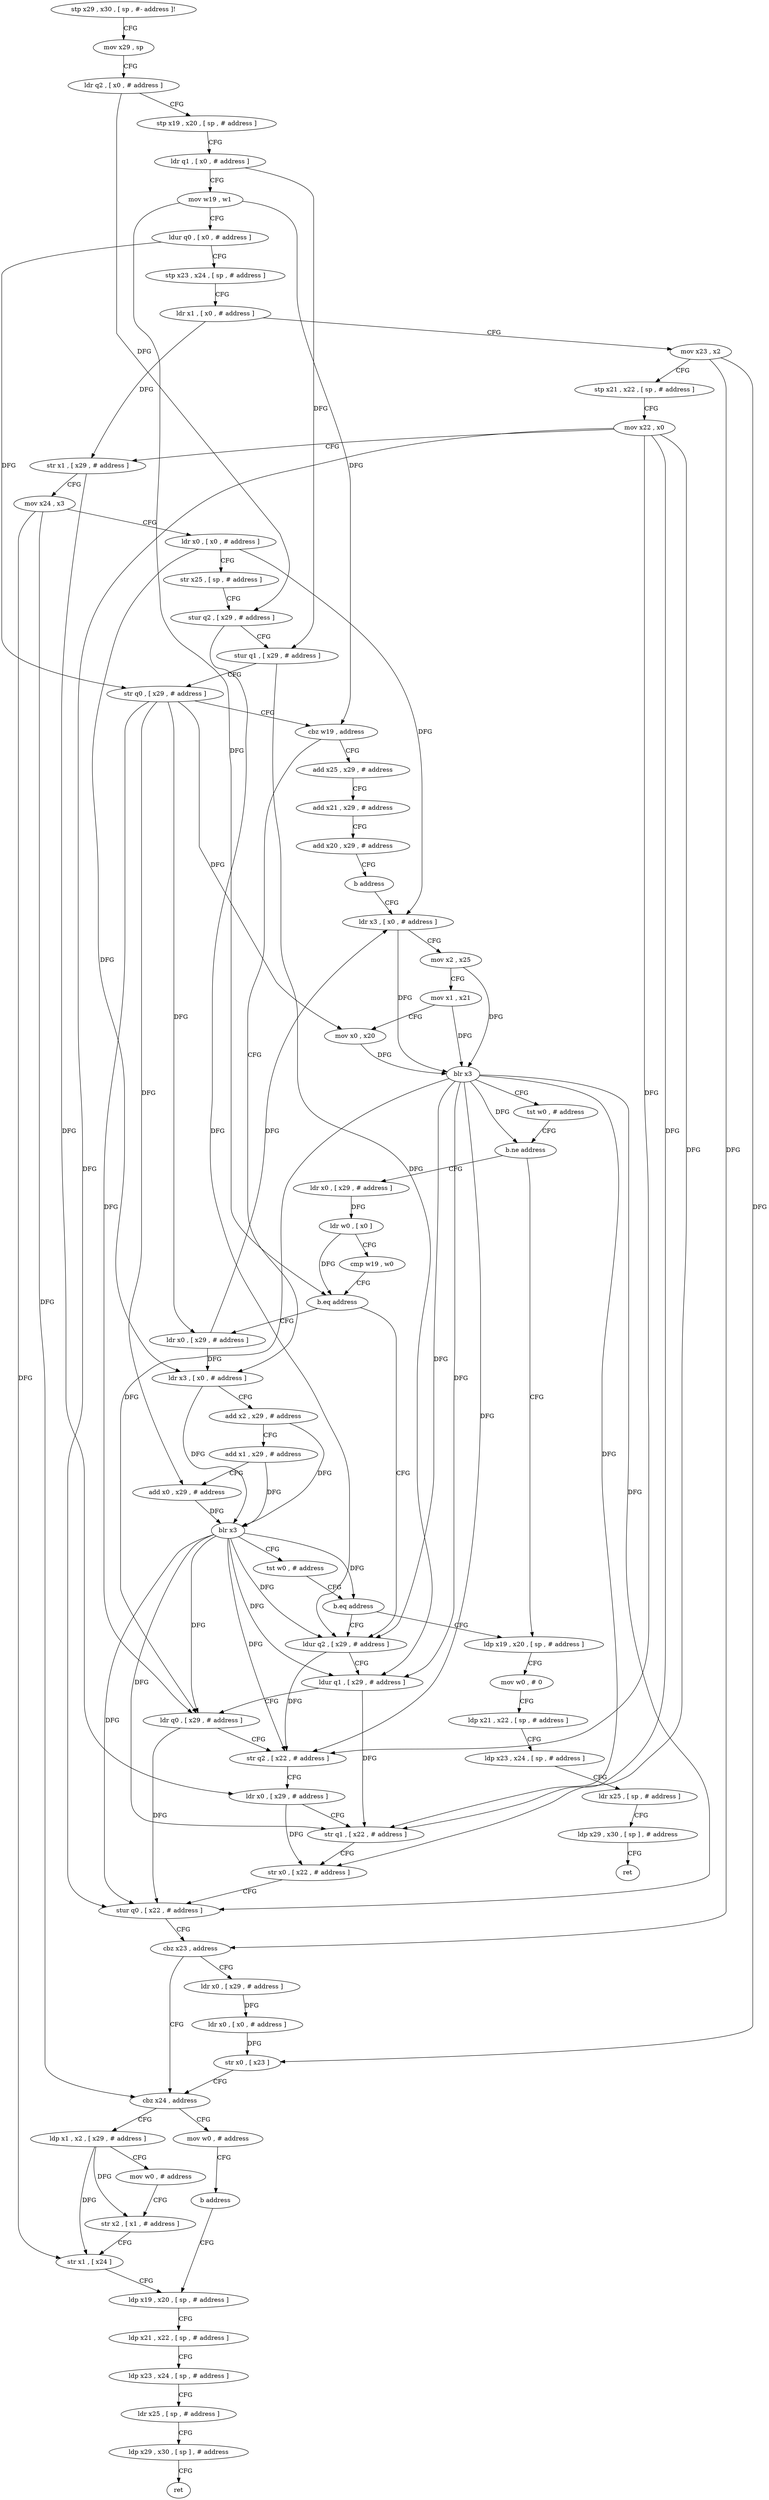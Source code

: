 digraph "func" {
"79776" [label = "stp x29 , x30 , [ sp , #- address ]!" ]
"79780" [label = "mov x29 , sp" ]
"79784" [label = "ldr q2 , [ x0 , # address ]" ]
"79788" [label = "stp x19 , x20 , [ sp , # address ]" ]
"79792" [label = "ldr q1 , [ x0 , # address ]" ]
"79796" [label = "mov w19 , w1" ]
"79800" [label = "ldur q0 , [ x0 , # address ]" ]
"79804" [label = "stp x23 , x24 , [ sp , # address ]" ]
"79808" [label = "ldr x1 , [ x0 , # address ]" ]
"79812" [label = "mov x23 , x2" ]
"79816" [label = "stp x21 , x22 , [ sp , # address ]" ]
"79820" [label = "mov x22 , x0" ]
"79824" [label = "str x1 , [ x29 , # address ]" ]
"79828" [label = "mov x24 , x3" ]
"79832" [label = "ldr x0 , [ x0 , # address ]" ]
"79836" [label = "str x25 , [ sp , # address ]" ]
"79840" [label = "stur q2 , [ x29 , # address ]" ]
"79844" [label = "stur q1 , [ x29 , # address ]" ]
"79848" [label = "str q0 , [ x29 , # address ]" ]
"79852" [label = "cbz w19 , address" ]
"79948" [label = "ldr x3 , [ x0 , # address ]" ]
"79856" [label = "add x25 , x29 , # address" ]
"79952" [label = "add x2 , x29 , # address" ]
"79956" [label = "add x1 , x29 , # address" ]
"79960" [label = "add x0 , x29 , # address" ]
"79964" [label = "blr x3" ]
"79968" [label = "tst w0 , # address" ]
"79972" [label = "b.eq address" ]
"79920" [label = "ldp x19 , x20 , [ sp , # address ]" ]
"79976" [label = "ldur q2 , [ x29 , # address ]" ]
"79860" [label = "add x21 , x29 , # address" ]
"79864" [label = "add x20 , x29 , # address" ]
"79868" [label = "b address" ]
"79892" [label = "ldr x3 , [ x0 , # address ]" ]
"79924" [label = "mov w0 , # 0" ]
"79928" [label = "ldp x21 , x22 , [ sp , # address ]" ]
"79932" [label = "ldp x23 , x24 , [ sp , # address ]" ]
"79936" [label = "ldr x25 , [ sp , # address ]" ]
"79940" [label = "ldp x29 , x30 , [ sp ] , # address" ]
"79944" [label = "ret" ]
"79980" [label = "ldur q1 , [ x29 , # address ]" ]
"79984" [label = "ldr q0 , [ x29 , # address ]" ]
"79988" [label = "str q2 , [ x22 , # address ]" ]
"79992" [label = "ldr x0 , [ x29 , # address ]" ]
"79996" [label = "str q1 , [ x22 , # address ]" ]
"80000" [label = "str x0 , [ x22 , # address ]" ]
"80004" [label = "stur q0 , [ x22 , # address ]" ]
"80008" [label = "cbz x23 , address" ]
"80024" [label = "cbz x24 , address" ]
"80012" [label = "ldr x0 , [ x29 , # address ]" ]
"79896" [label = "mov x2 , x25" ]
"79900" [label = "mov x1 , x21" ]
"79904" [label = "mov x0 , x20" ]
"79908" [label = "blr x3" ]
"79912" [label = "tst w0 , # address" ]
"79916" [label = "b.ne address" ]
"79872" [label = "ldr x0 , [ x29 , # address ]" ]
"80068" [label = "mov w0 , # address" ]
"80028" [label = "ldp x1 , x2 , [ x29 , # address ]" ]
"80016" [label = "ldr x0 , [ x0 , # address ]" ]
"80020" [label = "str x0 , [ x23 ]" ]
"79876" [label = "ldr w0 , [ x0 ]" ]
"79880" [label = "cmp w19 , w0" ]
"79884" [label = "b.eq address" ]
"79888" [label = "ldr x0 , [ x29 , # address ]" ]
"80072" [label = "b address" ]
"80044" [label = "ldp x19 , x20 , [ sp , # address ]" ]
"80032" [label = "mov w0 , # address" ]
"80036" [label = "str x2 , [ x1 , # address ]" ]
"80040" [label = "str x1 , [ x24 ]" ]
"80048" [label = "ldp x21 , x22 , [ sp , # address ]" ]
"80052" [label = "ldp x23 , x24 , [ sp , # address ]" ]
"80056" [label = "ldr x25 , [ sp , # address ]" ]
"80060" [label = "ldp x29 , x30 , [ sp ] , # address" ]
"80064" [label = "ret" ]
"79776" -> "79780" [ label = "CFG" ]
"79780" -> "79784" [ label = "CFG" ]
"79784" -> "79788" [ label = "CFG" ]
"79784" -> "79840" [ label = "DFG" ]
"79788" -> "79792" [ label = "CFG" ]
"79792" -> "79796" [ label = "CFG" ]
"79792" -> "79844" [ label = "DFG" ]
"79796" -> "79800" [ label = "CFG" ]
"79796" -> "79852" [ label = "DFG" ]
"79796" -> "79884" [ label = "DFG" ]
"79800" -> "79804" [ label = "CFG" ]
"79800" -> "79848" [ label = "DFG" ]
"79804" -> "79808" [ label = "CFG" ]
"79808" -> "79812" [ label = "CFG" ]
"79808" -> "79824" [ label = "DFG" ]
"79812" -> "79816" [ label = "CFG" ]
"79812" -> "80008" [ label = "DFG" ]
"79812" -> "80020" [ label = "DFG" ]
"79816" -> "79820" [ label = "CFG" ]
"79820" -> "79824" [ label = "CFG" ]
"79820" -> "79988" [ label = "DFG" ]
"79820" -> "79996" [ label = "DFG" ]
"79820" -> "80000" [ label = "DFG" ]
"79820" -> "80004" [ label = "DFG" ]
"79824" -> "79828" [ label = "CFG" ]
"79824" -> "79992" [ label = "DFG" ]
"79828" -> "79832" [ label = "CFG" ]
"79828" -> "80024" [ label = "DFG" ]
"79828" -> "80040" [ label = "DFG" ]
"79832" -> "79836" [ label = "CFG" ]
"79832" -> "79948" [ label = "DFG" ]
"79832" -> "79892" [ label = "DFG" ]
"79836" -> "79840" [ label = "CFG" ]
"79840" -> "79844" [ label = "CFG" ]
"79840" -> "79976" [ label = "DFG" ]
"79844" -> "79848" [ label = "CFG" ]
"79844" -> "79980" [ label = "DFG" ]
"79848" -> "79852" [ label = "CFG" ]
"79848" -> "79984" [ label = "DFG" ]
"79848" -> "79888" [ label = "DFG" ]
"79848" -> "79960" [ label = "DFG" ]
"79848" -> "79904" [ label = "DFG" ]
"79852" -> "79948" [ label = "CFG" ]
"79852" -> "79856" [ label = "CFG" ]
"79948" -> "79952" [ label = "CFG" ]
"79948" -> "79964" [ label = "DFG" ]
"79856" -> "79860" [ label = "CFG" ]
"79952" -> "79956" [ label = "CFG" ]
"79952" -> "79964" [ label = "DFG" ]
"79956" -> "79960" [ label = "CFG" ]
"79956" -> "79964" [ label = "DFG" ]
"79960" -> "79964" [ label = "DFG" ]
"79964" -> "79968" [ label = "CFG" ]
"79964" -> "79972" [ label = "DFG" ]
"79964" -> "79984" [ label = "DFG" ]
"79964" -> "80004" [ label = "DFG" ]
"79964" -> "79980" [ label = "DFG" ]
"79964" -> "79996" [ label = "DFG" ]
"79964" -> "79976" [ label = "DFG" ]
"79964" -> "79988" [ label = "DFG" ]
"79968" -> "79972" [ label = "CFG" ]
"79972" -> "79920" [ label = "CFG" ]
"79972" -> "79976" [ label = "CFG" ]
"79920" -> "79924" [ label = "CFG" ]
"79976" -> "79980" [ label = "CFG" ]
"79976" -> "79988" [ label = "DFG" ]
"79860" -> "79864" [ label = "CFG" ]
"79864" -> "79868" [ label = "CFG" ]
"79868" -> "79892" [ label = "CFG" ]
"79892" -> "79896" [ label = "CFG" ]
"79892" -> "79908" [ label = "DFG" ]
"79924" -> "79928" [ label = "CFG" ]
"79928" -> "79932" [ label = "CFG" ]
"79932" -> "79936" [ label = "CFG" ]
"79936" -> "79940" [ label = "CFG" ]
"79940" -> "79944" [ label = "CFG" ]
"79980" -> "79984" [ label = "CFG" ]
"79980" -> "79996" [ label = "DFG" ]
"79984" -> "79988" [ label = "CFG" ]
"79984" -> "80004" [ label = "DFG" ]
"79988" -> "79992" [ label = "CFG" ]
"79992" -> "79996" [ label = "CFG" ]
"79992" -> "80000" [ label = "DFG" ]
"79996" -> "80000" [ label = "CFG" ]
"80000" -> "80004" [ label = "CFG" ]
"80004" -> "80008" [ label = "CFG" ]
"80008" -> "80024" [ label = "CFG" ]
"80008" -> "80012" [ label = "CFG" ]
"80024" -> "80068" [ label = "CFG" ]
"80024" -> "80028" [ label = "CFG" ]
"80012" -> "80016" [ label = "DFG" ]
"79896" -> "79900" [ label = "CFG" ]
"79896" -> "79908" [ label = "DFG" ]
"79900" -> "79904" [ label = "CFG" ]
"79900" -> "79908" [ label = "DFG" ]
"79904" -> "79908" [ label = "DFG" ]
"79908" -> "79912" [ label = "CFG" ]
"79908" -> "79988" [ label = "DFG" ]
"79908" -> "79996" [ label = "DFG" ]
"79908" -> "80004" [ label = "DFG" ]
"79908" -> "79916" [ label = "DFG" ]
"79908" -> "79984" [ label = "DFG" ]
"79908" -> "79980" [ label = "DFG" ]
"79908" -> "79976" [ label = "DFG" ]
"79912" -> "79916" [ label = "CFG" ]
"79916" -> "79872" [ label = "CFG" ]
"79916" -> "79920" [ label = "CFG" ]
"79872" -> "79876" [ label = "DFG" ]
"80068" -> "80072" [ label = "CFG" ]
"80028" -> "80032" [ label = "CFG" ]
"80028" -> "80036" [ label = "DFG" ]
"80028" -> "80040" [ label = "DFG" ]
"80016" -> "80020" [ label = "DFG" ]
"80020" -> "80024" [ label = "CFG" ]
"79876" -> "79880" [ label = "CFG" ]
"79876" -> "79884" [ label = "DFG" ]
"79880" -> "79884" [ label = "CFG" ]
"79884" -> "79976" [ label = "CFG" ]
"79884" -> "79888" [ label = "CFG" ]
"79888" -> "79892" [ label = "DFG" ]
"79888" -> "79948" [ label = "DFG" ]
"80072" -> "80044" [ label = "CFG" ]
"80044" -> "80048" [ label = "CFG" ]
"80032" -> "80036" [ label = "CFG" ]
"80036" -> "80040" [ label = "CFG" ]
"80040" -> "80044" [ label = "CFG" ]
"80048" -> "80052" [ label = "CFG" ]
"80052" -> "80056" [ label = "CFG" ]
"80056" -> "80060" [ label = "CFG" ]
"80060" -> "80064" [ label = "CFG" ]
}
